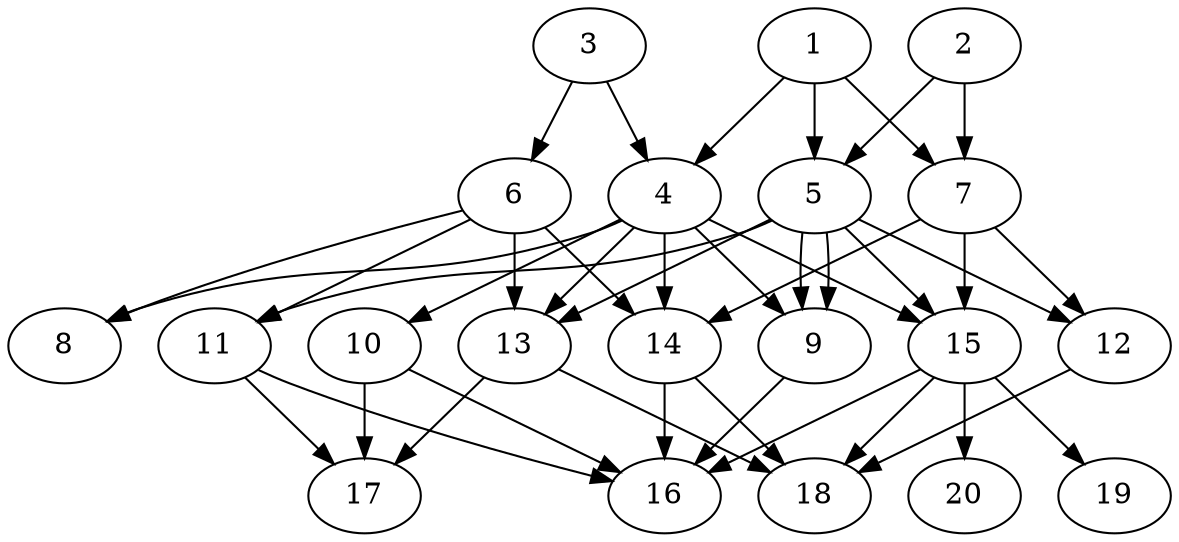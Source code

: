 // DAG automatically generated by daggen at Tue Jul 23 14:23:30 2019
// ./daggen --dot -n 20 --ccr 0.5 --fat 0.6 --regular 0.5 --density 0.6 --mindata 5242880 --maxdata 52428800 
digraph G {
  1 [size="11018240", alpha="0.19", expect_size="5509120"] 
  1 -> 4 [size ="5509120"]
  1 -> 5 [size ="5509120"]
  1 -> 7 [size ="5509120"]
  2 [size="59695104", alpha="0.04", expect_size="29847552"] 
  2 -> 5 [size ="29847552"]
  2 -> 7 [size ="29847552"]
  3 [size="57876480", alpha="0.01", expect_size="28938240"] 
  3 -> 4 [size ="28938240"]
  3 -> 6 [size ="28938240"]
  4 [size="51116032", alpha="0.01", expect_size="25558016"] 
  4 -> 8 [size ="25558016"]
  4 -> 9 [size ="25558016"]
  4 -> 10 [size ="25558016"]
  4 -> 13 [size ="25558016"]
  4 -> 14 [size ="25558016"]
  4 -> 15 [size ="25558016"]
  5 [size="66633728", alpha="0.00", expect_size="33316864"] 
  5 -> 9 [size ="33316864"]
  5 -> 9 [size ="33316864"]
  5 -> 11 [size ="33316864"]
  5 -> 12 [size ="33316864"]
  5 -> 13 [size ="33316864"]
  5 -> 15 [size ="33316864"]
  6 [size="69105664", alpha="0.06", expect_size="34552832"] 
  6 -> 8 [size ="34552832"]
  6 -> 11 [size ="34552832"]
  6 -> 13 [size ="34552832"]
  6 -> 14 [size ="34552832"]
  7 [size="73478144", alpha="0.19", expect_size="36739072"] 
  7 -> 12 [size ="36739072"]
  7 -> 14 [size ="36739072"]
  7 -> 15 [size ="36739072"]
  8 [size="101636096", alpha="0.07", expect_size="50818048"] 
  9 [size="56184832", alpha="0.14", expect_size="28092416"] 
  9 -> 16 [size ="28092416"]
  10 [size="69038080", alpha="0.11", expect_size="34519040"] 
  10 -> 16 [size ="34519040"]
  10 -> 17 [size ="34519040"]
  11 [size="56733696", alpha="0.14", expect_size="28366848"] 
  11 -> 16 [size ="28366848"]
  11 -> 17 [size ="28366848"]
  12 [size="53270528", alpha="0.09", expect_size="26635264"] 
  12 -> 18 [size ="26635264"]
  13 [size="70088704", alpha="0.11", expect_size="35044352"] 
  13 -> 17 [size ="35044352"]
  13 -> 18 [size ="35044352"]
  14 [size="76173312", alpha="0.17", expect_size="38086656"] 
  14 -> 16 [size ="38086656"]
  14 -> 18 [size ="38086656"]
  15 [size="80527360", alpha="0.15", expect_size="40263680"] 
  15 -> 16 [size ="40263680"]
  15 -> 18 [size ="40263680"]
  15 -> 19 [size ="40263680"]
  15 -> 20 [size ="40263680"]
  16 [size="82391040", alpha="0.06", expect_size="41195520"] 
  17 [size="17453056", alpha="0.03", expect_size="8726528"] 
  18 [size="10778624", alpha="0.11", expect_size="5389312"] 
  19 [size="41652224", alpha="0.04", expect_size="20826112"] 
  20 [size="11917312", alpha="0.04", expect_size="5958656"] 
}
